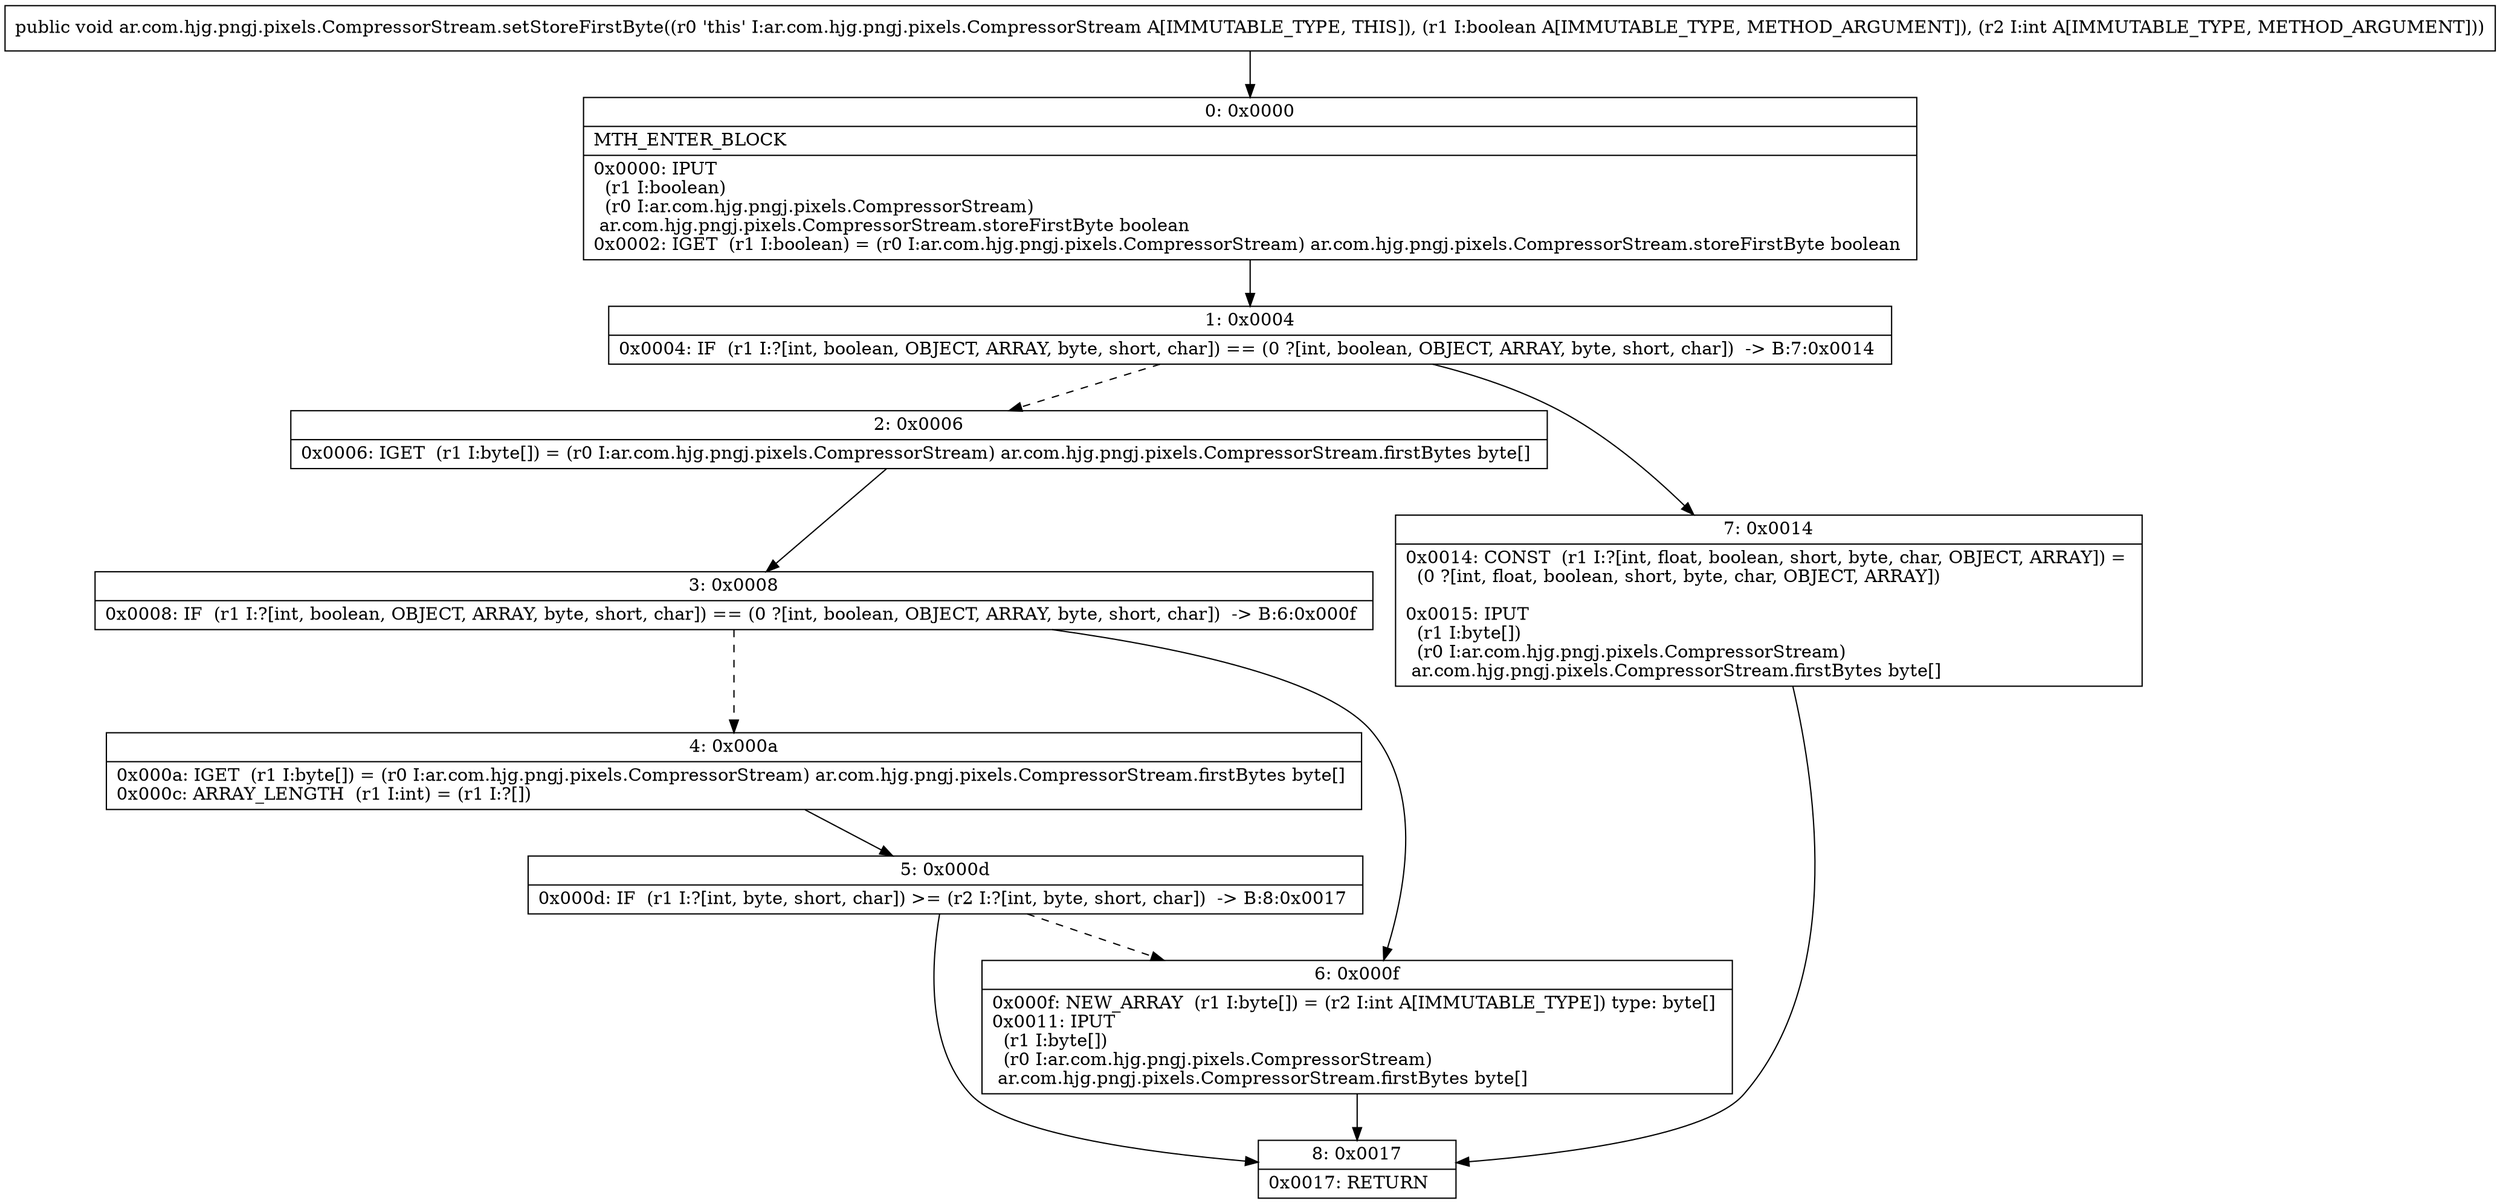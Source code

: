 digraph "CFG forar.com.hjg.pngj.pixels.CompressorStream.setStoreFirstByte(ZI)V" {
Node_0 [shape=record,label="{0\:\ 0x0000|MTH_ENTER_BLOCK\l|0x0000: IPUT  \l  (r1 I:boolean)\l  (r0 I:ar.com.hjg.pngj.pixels.CompressorStream)\l ar.com.hjg.pngj.pixels.CompressorStream.storeFirstByte boolean \l0x0002: IGET  (r1 I:boolean) = (r0 I:ar.com.hjg.pngj.pixels.CompressorStream) ar.com.hjg.pngj.pixels.CompressorStream.storeFirstByte boolean \l}"];
Node_1 [shape=record,label="{1\:\ 0x0004|0x0004: IF  (r1 I:?[int, boolean, OBJECT, ARRAY, byte, short, char]) == (0 ?[int, boolean, OBJECT, ARRAY, byte, short, char])  \-\> B:7:0x0014 \l}"];
Node_2 [shape=record,label="{2\:\ 0x0006|0x0006: IGET  (r1 I:byte[]) = (r0 I:ar.com.hjg.pngj.pixels.CompressorStream) ar.com.hjg.pngj.pixels.CompressorStream.firstBytes byte[] \l}"];
Node_3 [shape=record,label="{3\:\ 0x0008|0x0008: IF  (r1 I:?[int, boolean, OBJECT, ARRAY, byte, short, char]) == (0 ?[int, boolean, OBJECT, ARRAY, byte, short, char])  \-\> B:6:0x000f \l}"];
Node_4 [shape=record,label="{4\:\ 0x000a|0x000a: IGET  (r1 I:byte[]) = (r0 I:ar.com.hjg.pngj.pixels.CompressorStream) ar.com.hjg.pngj.pixels.CompressorStream.firstBytes byte[] \l0x000c: ARRAY_LENGTH  (r1 I:int) = (r1 I:?[]) \l}"];
Node_5 [shape=record,label="{5\:\ 0x000d|0x000d: IF  (r1 I:?[int, byte, short, char]) \>= (r2 I:?[int, byte, short, char])  \-\> B:8:0x0017 \l}"];
Node_6 [shape=record,label="{6\:\ 0x000f|0x000f: NEW_ARRAY  (r1 I:byte[]) = (r2 I:int A[IMMUTABLE_TYPE]) type: byte[] \l0x0011: IPUT  \l  (r1 I:byte[])\l  (r0 I:ar.com.hjg.pngj.pixels.CompressorStream)\l ar.com.hjg.pngj.pixels.CompressorStream.firstBytes byte[] \l}"];
Node_7 [shape=record,label="{7\:\ 0x0014|0x0014: CONST  (r1 I:?[int, float, boolean, short, byte, char, OBJECT, ARRAY]) = \l  (0 ?[int, float, boolean, short, byte, char, OBJECT, ARRAY])\l \l0x0015: IPUT  \l  (r1 I:byte[])\l  (r0 I:ar.com.hjg.pngj.pixels.CompressorStream)\l ar.com.hjg.pngj.pixels.CompressorStream.firstBytes byte[] \l}"];
Node_8 [shape=record,label="{8\:\ 0x0017|0x0017: RETURN   \l}"];
MethodNode[shape=record,label="{public void ar.com.hjg.pngj.pixels.CompressorStream.setStoreFirstByte((r0 'this' I:ar.com.hjg.pngj.pixels.CompressorStream A[IMMUTABLE_TYPE, THIS]), (r1 I:boolean A[IMMUTABLE_TYPE, METHOD_ARGUMENT]), (r2 I:int A[IMMUTABLE_TYPE, METHOD_ARGUMENT])) }"];
MethodNode -> Node_0;
Node_0 -> Node_1;
Node_1 -> Node_2[style=dashed];
Node_1 -> Node_7;
Node_2 -> Node_3;
Node_3 -> Node_4[style=dashed];
Node_3 -> Node_6;
Node_4 -> Node_5;
Node_5 -> Node_6[style=dashed];
Node_5 -> Node_8;
Node_6 -> Node_8;
Node_7 -> Node_8;
}

